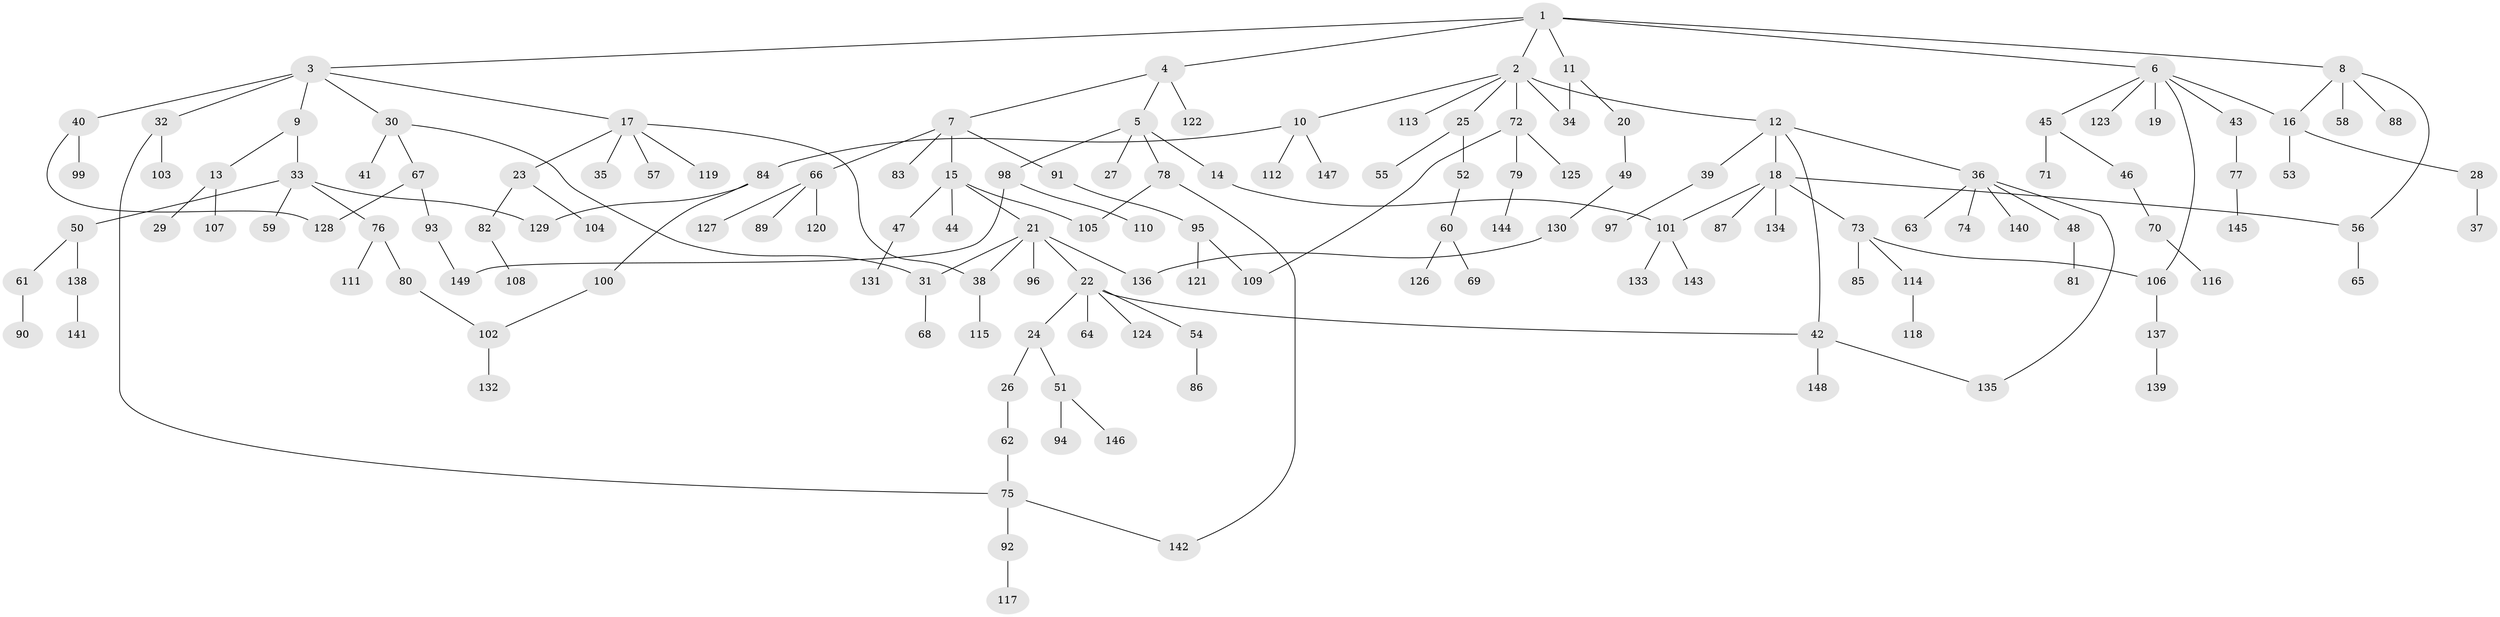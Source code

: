 // coarse degree distribution, {6: 0.038461538461538464, 7: 0.028846153846153848, 4: 0.057692307692307696, 5: 0.028846153846153848, 13: 0.009615384615384616, 3: 0.11538461538461539, 2: 0.2403846153846154, 8: 0.009615384615384616, 1: 0.47115384615384615}
// Generated by graph-tools (version 1.1) at 2025/16/03/04/25 18:16:51]
// undirected, 149 vertices, 166 edges
graph export_dot {
graph [start="1"]
  node [color=gray90,style=filled];
  1;
  2;
  3;
  4;
  5;
  6;
  7;
  8;
  9;
  10;
  11;
  12;
  13;
  14;
  15;
  16;
  17;
  18;
  19;
  20;
  21;
  22;
  23;
  24;
  25;
  26;
  27;
  28;
  29;
  30;
  31;
  32;
  33;
  34;
  35;
  36;
  37;
  38;
  39;
  40;
  41;
  42;
  43;
  44;
  45;
  46;
  47;
  48;
  49;
  50;
  51;
  52;
  53;
  54;
  55;
  56;
  57;
  58;
  59;
  60;
  61;
  62;
  63;
  64;
  65;
  66;
  67;
  68;
  69;
  70;
  71;
  72;
  73;
  74;
  75;
  76;
  77;
  78;
  79;
  80;
  81;
  82;
  83;
  84;
  85;
  86;
  87;
  88;
  89;
  90;
  91;
  92;
  93;
  94;
  95;
  96;
  97;
  98;
  99;
  100;
  101;
  102;
  103;
  104;
  105;
  106;
  107;
  108;
  109;
  110;
  111;
  112;
  113;
  114;
  115;
  116;
  117;
  118;
  119;
  120;
  121;
  122;
  123;
  124;
  125;
  126;
  127;
  128;
  129;
  130;
  131;
  132;
  133;
  134;
  135;
  136;
  137;
  138;
  139;
  140;
  141;
  142;
  143;
  144;
  145;
  146;
  147;
  148;
  149;
  1 -- 2;
  1 -- 3;
  1 -- 4;
  1 -- 6;
  1 -- 8;
  1 -- 11;
  2 -- 10;
  2 -- 12;
  2 -- 25;
  2 -- 34;
  2 -- 72;
  2 -- 113;
  3 -- 9;
  3 -- 17;
  3 -- 30;
  3 -- 32;
  3 -- 40;
  4 -- 5;
  4 -- 7;
  4 -- 122;
  5 -- 14;
  5 -- 27;
  5 -- 78;
  5 -- 98;
  6 -- 16;
  6 -- 19;
  6 -- 43;
  6 -- 45;
  6 -- 123;
  6 -- 106;
  7 -- 15;
  7 -- 66;
  7 -- 83;
  7 -- 91;
  8 -- 56;
  8 -- 58;
  8 -- 88;
  8 -- 16;
  9 -- 13;
  9 -- 33;
  10 -- 84;
  10 -- 112;
  10 -- 147;
  11 -- 20;
  11 -- 34;
  12 -- 18;
  12 -- 36;
  12 -- 39;
  12 -- 42;
  13 -- 29;
  13 -- 107;
  14 -- 101;
  15 -- 21;
  15 -- 44;
  15 -- 47;
  15 -- 105;
  16 -- 28;
  16 -- 53;
  17 -- 23;
  17 -- 35;
  17 -- 57;
  17 -- 119;
  17 -- 38;
  18 -- 73;
  18 -- 87;
  18 -- 134;
  18 -- 56;
  18 -- 101;
  20 -- 49;
  21 -- 22;
  21 -- 38;
  21 -- 96;
  21 -- 31;
  21 -- 136;
  22 -- 24;
  22 -- 42;
  22 -- 54;
  22 -- 64;
  22 -- 124;
  23 -- 82;
  23 -- 104;
  24 -- 26;
  24 -- 51;
  25 -- 52;
  25 -- 55;
  26 -- 62;
  28 -- 37;
  30 -- 31;
  30 -- 41;
  30 -- 67;
  31 -- 68;
  32 -- 75;
  32 -- 103;
  33 -- 50;
  33 -- 59;
  33 -- 76;
  33 -- 129;
  36 -- 48;
  36 -- 63;
  36 -- 74;
  36 -- 140;
  36 -- 135;
  38 -- 115;
  39 -- 97;
  40 -- 99;
  40 -- 128;
  42 -- 135;
  42 -- 148;
  43 -- 77;
  45 -- 46;
  45 -- 71;
  46 -- 70;
  47 -- 131;
  48 -- 81;
  49 -- 130;
  50 -- 61;
  50 -- 138;
  51 -- 94;
  51 -- 146;
  52 -- 60;
  54 -- 86;
  56 -- 65;
  60 -- 69;
  60 -- 126;
  61 -- 90;
  62 -- 75;
  66 -- 89;
  66 -- 120;
  66 -- 127;
  67 -- 93;
  67 -- 128;
  70 -- 116;
  72 -- 79;
  72 -- 125;
  72 -- 109;
  73 -- 85;
  73 -- 106;
  73 -- 114;
  75 -- 92;
  75 -- 142;
  76 -- 80;
  76 -- 111;
  77 -- 145;
  78 -- 142;
  78 -- 105;
  79 -- 144;
  80 -- 102;
  82 -- 108;
  84 -- 100;
  84 -- 129;
  91 -- 95;
  92 -- 117;
  93 -- 149;
  95 -- 109;
  95 -- 121;
  98 -- 110;
  98 -- 149;
  100 -- 102;
  101 -- 133;
  101 -- 143;
  102 -- 132;
  106 -- 137;
  114 -- 118;
  130 -- 136;
  137 -- 139;
  138 -- 141;
}
